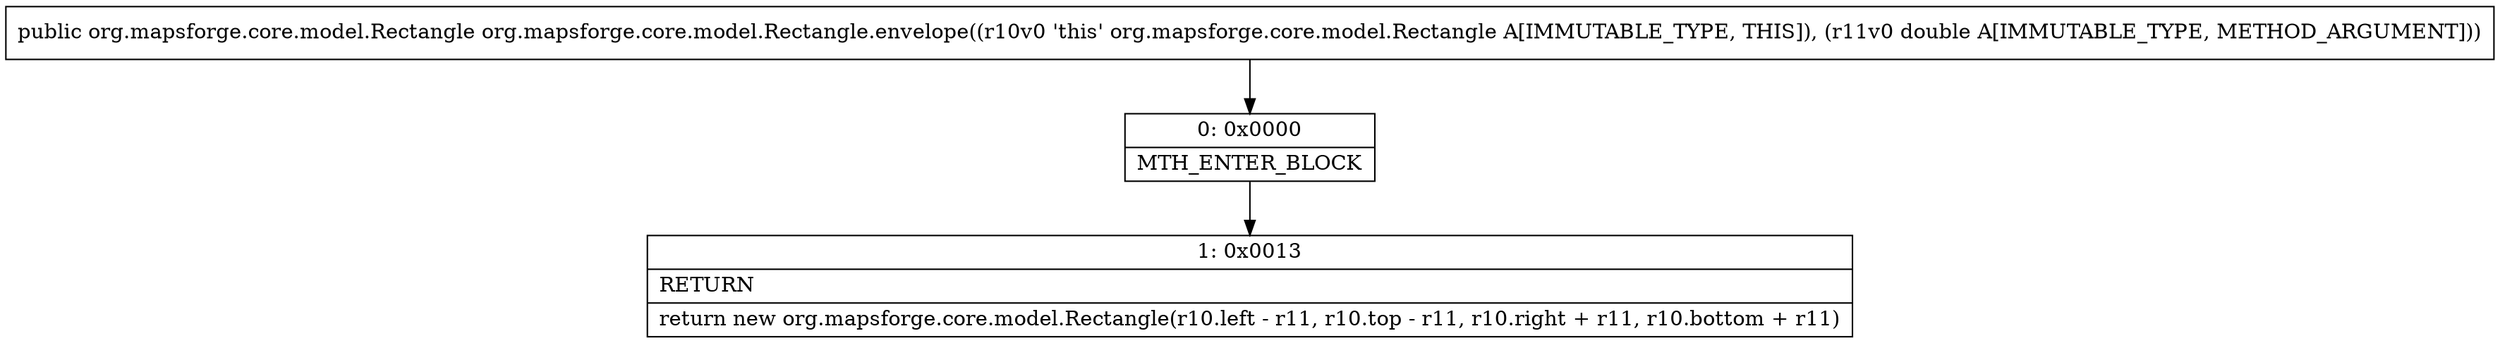 digraph "CFG fororg.mapsforge.core.model.Rectangle.envelope(D)Lorg\/mapsforge\/core\/model\/Rectangle;" {
Node_0 [shape=record,label="{0\:\ 0x0000|MTH_ENTER_BLOCK\l}"];
Node_1 [shape=record,label="{1\:\ 0x0013|RETURN\l|return new org.mapsforge.core.model.Rectangle(r10.left \- r11, r10.top \- r11, r10.right + r11, r10.bottom + r11)\l}"];
MethodNode[shape=record,label="{public org.mapsforge.core.model.Rectangle org.mapsforge.core.model.Rectangle.envelope((r10v0 'this' org.mapsforge.core.model.Rectangle A[IMMUTABLE_TYPE, THIS]), (r11v0 double A[IMMUTABLE_TYPE, METHOD_ARGUMENT])) }"];
MethodNode -> Node_0;
Node_0 -> Node_1;
}

